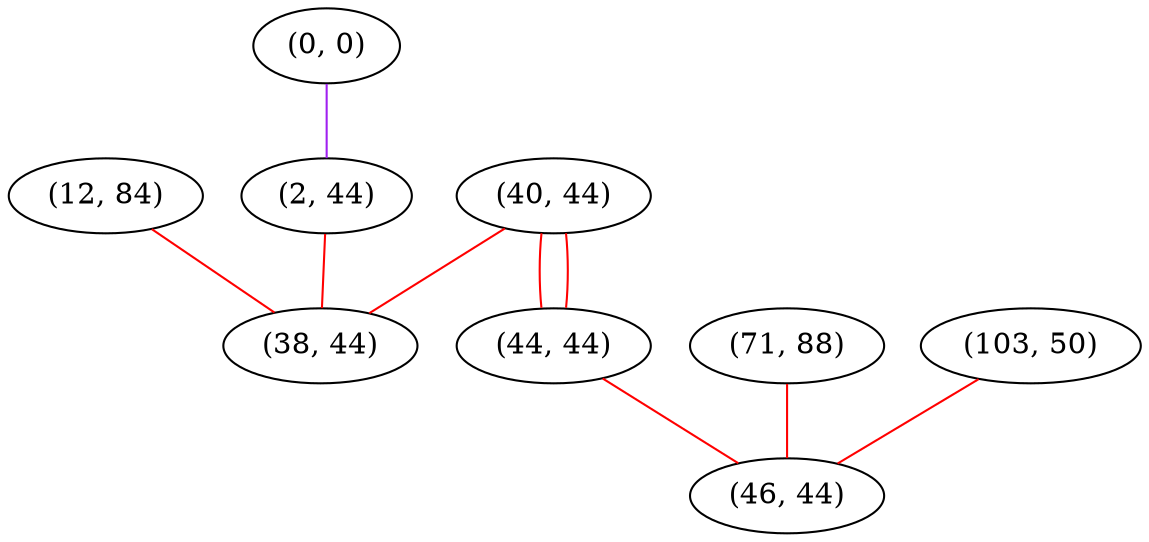 graph "" {
"(12, 84)";
"(40, 44)";
"(44, 44)";
"(71, 88)";
"(103, 50)";
"(46, 44)";
"(0, 0)";
"(2, 44)";
"(38, 44)";
"(12, 84)" -- "(38, 44)"  [color=red, key=0, weight=1];
"(40, 44)" -- "(38, 44)"  [color=red, key=0, weight=1];
"(40, 44)" -- "(44, 44)"  [color=red, key=0, weight=1];
"(40, 44)" -- "(44, 44)"  [color=red, key=1, weight=1];
"(44, 44)" -- "(46, 44)"  [color=red, key=0, weight=1];
"(71, 88)" -- "(46, 44)"  [color=red, key=0, weight=1];
"(103, 50)" -- "(46, 44)"  [color=red, key=0, weight=1];
"(0, 0)" -- "(2, 44)"  [color=purple, key=0, weight=4];
"(2, 44)" -- "(38, 44)"  [color=red, key=0, weight=1];
}
